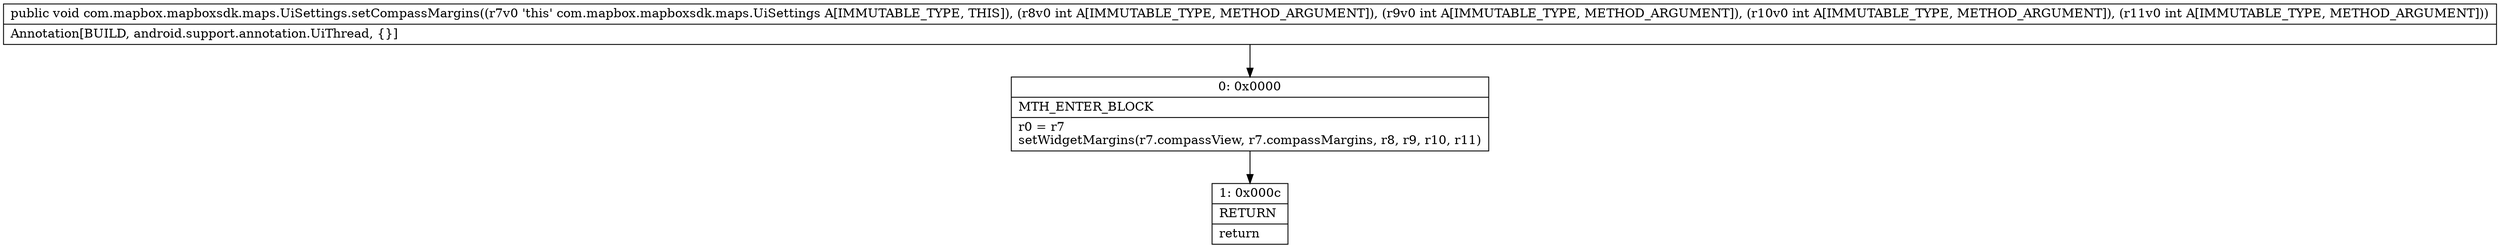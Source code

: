 digraph "CFG forcom.mapbox.mapboxsdk.maps.UiSettings.setCompassMargins(IIII)V" {
Node_0 [shape=record,label="{0\:\ 0x0000|MTH_ENTER_BLOCK\l|r0 = r7\lsetWidgetMargins(r7.compassView, r7.compassMargins, r8, r9, r10, r11)\l}"];
Node_1 [shape=record,label="{1\:\ 0x000c|RETURN\l|return\l}"];
MethodNode[shape=record,label="{public void com.mapbox.mapboxsdk.maps.UiSettings.setCompassMargins((r7v0 'this' com.mapbox.mapboxsdk.maps.UiSettings A[IMMUTABLE_TYPE, THIS]), (r8v0 int A[IMMUTABLE_TYPE, METHOD_ARGUMENT]), (r9v0 int A[IMMUTABLE_TYPE, METHOD_ARGUMENT]), (r10v0 int A[IMMUTABLE_TYPE, METHOD_ARGUMENT]), (r11v0 int A[IMMUTABLE_TYPE, METHOD_ARGUMENT]))  | Annotation[BUILD, android.support.annotation.UiThread, \{\}]\l}"];
MethodNode -> Node_0;
Node_0 -> Node_1;
}

